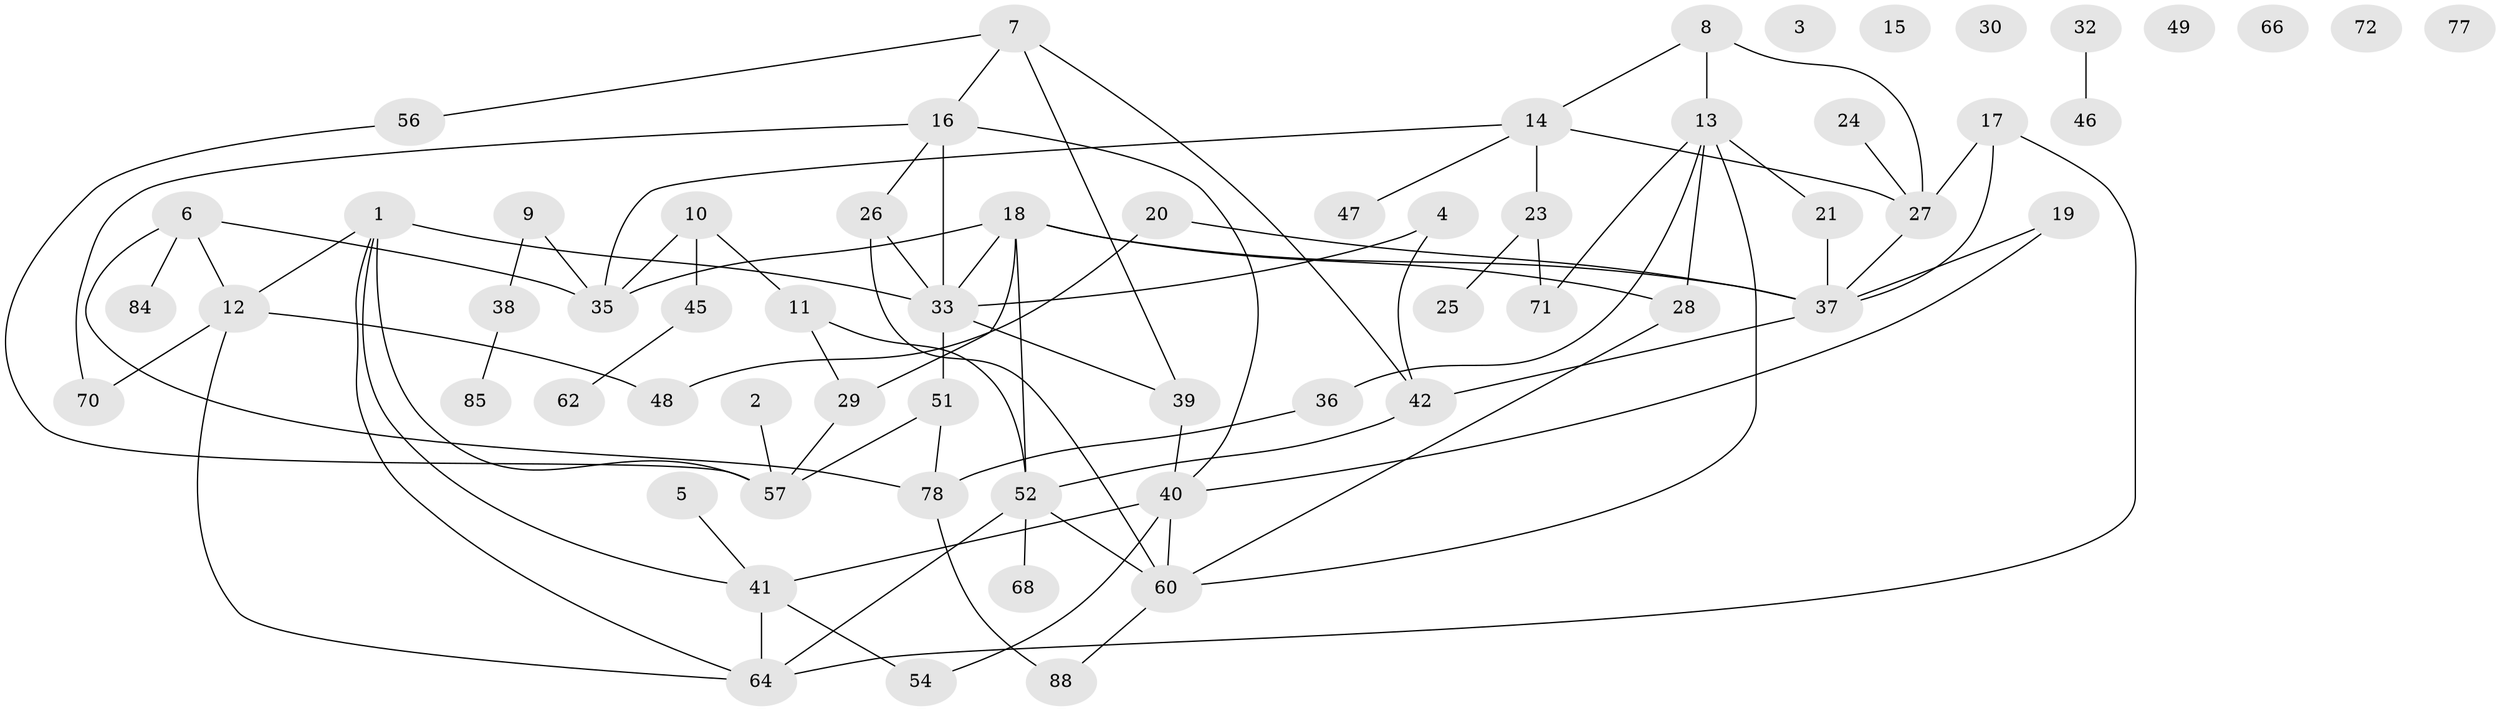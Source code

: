 // Generated by graph-tools (version 1.1) at 2025/23/03/03/25 07:23:29]
// undirected, 62 vertices, 87 edges
graph export_dot {
graph [start="1"]
  node [color=gray90,style=filled];
  1;
  2 [super="+92"];
  3;
  4;
  5;
  6 [super="+22"];
  7 [super="+74"];
  8;
  9 [super="+55"];
  10 [super="+31"];
  11 [super="+43"];
  12 [super="+89"];
  13 [super="+34"];
  14 [super="+81"];
  15;
  16 [super="+75"];
  17 [super="+82"];
  18 [super="+93"];
  19;
  20 [super="+73"];
  21;
  23 [super="+79"];
  24 [super="+67"];
  25;
  26;
  27 [super="+69"];
  28 [super="+53"];
  29;
  30;
  32;
  33 [super="+59"];
  35 [super="+44"];
  36;
  37 [super="+61"];
  38 [super="+90"];
  39;
  40 [super="+65"];
  41 [super="+87"];
  42 [super="+50"];
  45 [super="+76"];
  46;
  47;
  48;
  49;
  51;
  52 [super="+83"];
  54;
  56 [super="+58"];
  57 [super="+63"];
  60 [super="+80"];
  62;
  64 [super="+91"];
  66;
  68;
  70 [super="+86"];
  71;
  72;
  77;
  78;
  84;
  85;
  88;
  1 -- 33 [weight=2];
  1 -- 41;
  1 -- 57;
  1 -- 64;
  1 -- 12;
  2 -- 57;
  4 -- 33;
  4 -- 42;
  5 -- 41;
  6 -- 78;
  6 -- 84;
  6 -- 35;
  6 -- 12;
  7 -- 39;
  7 -- 42;
  7 -- 16;
  7 -- 56;
  8 -- 14;
  8 -- 27;
  8 -- 13;
  9 -- 38;
  9 -- 35;
  10 -- 45;
  10 -- 35;
  10 -- 11;
  11 -- 29;
  11 -- 52;
  12 -- 48;
  12 -- 64;
  12 -- 70;
  13 -- 21;
  13 -- 28;
  13 -- 36;
  13 -- 60;
  13 -- 71;
  14 -- 47;
  14 -- 27;
  14 -- 35;
  14 -- 23;
  16 -- 33;
  16 -- 26;
  16 -- 40;
  16 -- 70;
  17 -- 27;
  17 -- 37;
  17 -- 64;
  18 -- 29;
  18 -- 52;
  18 -- 33;
  18 -- 35;
  18 -- 37;
  18 -- 28;
  19 -- 37;
  19 -- 40;
  20 -- 48;
  20 -- 37;
  21 -- 37;
  23 -- 25;
  23 -- 71;
  24 -- 27;
  26 -- 33;
  26 -- 60;
  27 -- 37;
  28 -- 60;
  29 -- 57;
  32 -- 46;
  33 -- 51;
  33 -- 39;
  36 -- 78;
  37 -- 42;
  38 -- 85;
  39 -- 40;
  40 -- 54;
  40 -- 60;
  40 -- 41;
  41 -- 54;
  41 -- 64;
  42 -- 52;
  45 -- 62;
  51 -- 78;
  51 -- 57;
  52 -- 60 [weight=2];
  52 -- 64;
  52 -- 68;
  56 -- 57;
  60 -- 88;
  78 -- 88;
}
